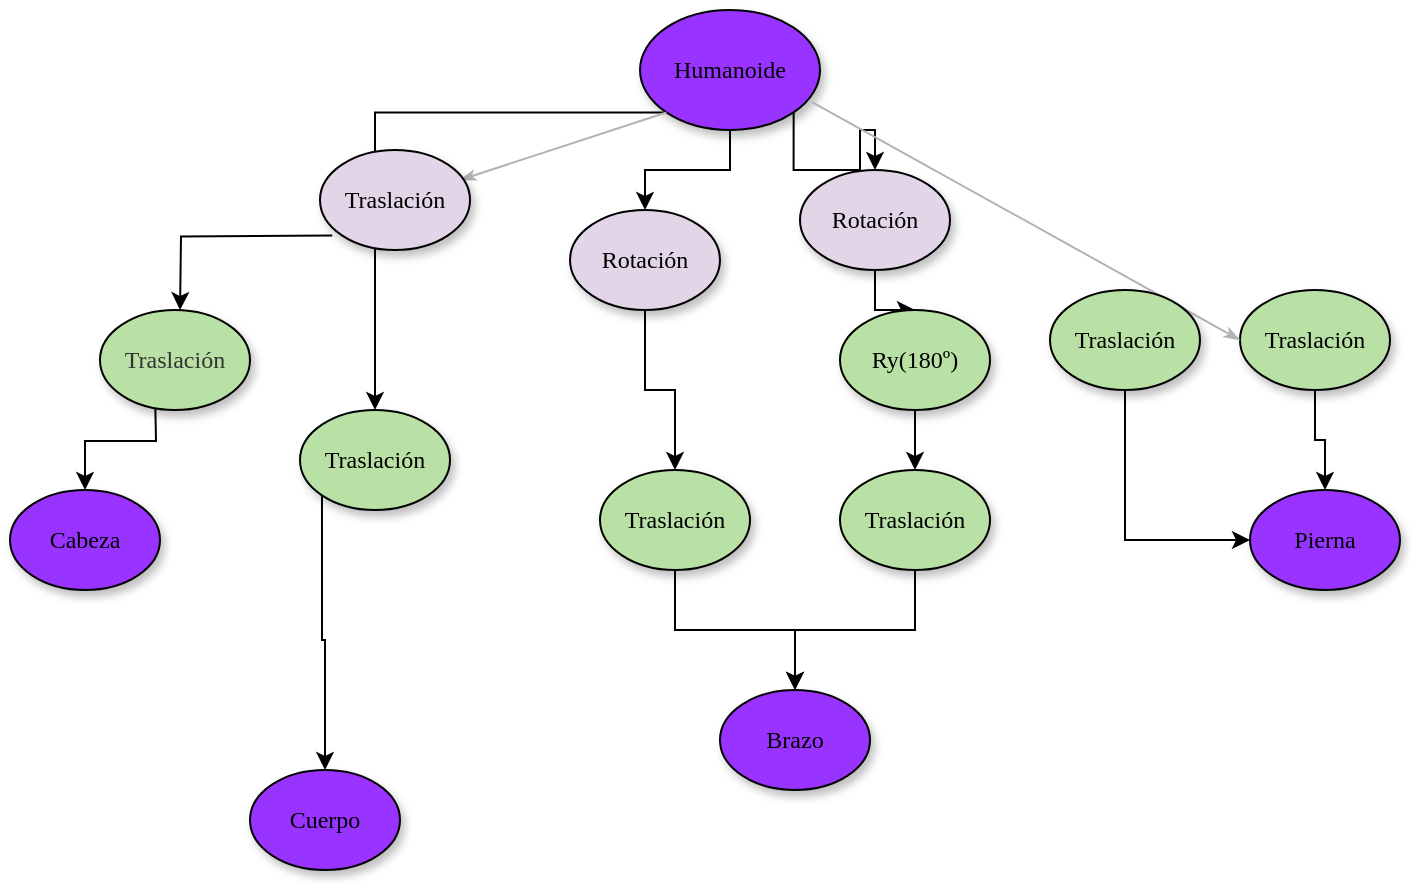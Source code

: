 <mxfile version="16.4.7" type="device"><diagram name="Page-1" id="42789a77-a242-8287-6e28-9cd8cfd52e62"><mxGraphModel dx="653" dy="910" grid="1" gridSize="10" guides="1" tooltips="1" connect="1" arrows="1" fold="1" page="1" pageScale="1" pageWidth="1100" pageHeight="850" background="none" math="0" shadow="0"><root><mxCell id="0"/><mxCell id="1" parent="0"/><mxCell id="H27Cqn597UifNFf6n4-k-18" style="edgeStyle=orthogonalEdgeStyle;rounded=0;orthogonalLoop=1;jettySize=auto;html=1;exitX=0;exitY=1;exitDx=0;exitDy=0;" parent="1" source="1ea317790d2ca983-1" target="H27Cqn597UifNFf6n4-k-7" edge="1"><mxGeometry relative="1" as="geometry"/></mxCell><mxCell id="Yk8KYeBzq82KlD3C796t-8" style="edgeStyle=orthogonalEdgeStyle;rounded=0;orthogonalLoop=1;jettySize=auto;html=1;exitX=0.5;exitY=1;exitDx=0;exitDy=0;" edge="1" parent="1" source="1ea317790d2ca983-1" target="Yk8KYeBzq82KlD3C796t-1"><mxGeometry relative="1" as="geometry"/></mxCell><mxCell id="Yk8KYeBzq82KlD3C796t-10" style="edgeStyle=orthogonalEdgeStyle;rounded=0;orthogonalLoop=1;jettySize=auto;html=1;exitX=1;exitY=1;exitDx=0;exitDy=0;" edge="1" parent="1" source="1ea317790d2ca983-1" target="Yk8KYeBzq82KlD3C796t-2"><mxGeometry relative="1" as="geometry"/></mxCell><mxCell id="1ea317790d2ca983-1" value="Humanoide" style="ellipse;whiteSpace=wrap;html=1;rounded=0;shadow=1;comic=0;labelBackgroundColor=none;strokeWidth=1;fontFamily=Verdana;fontSize=12;align=center;fillColor=#9933FF;" parent="1" vertex="1"><mxGeometry x="450" y="80" width="90" height="60" as="geometry"/></mxCell><mxCell id="1ea317790d2ca983-2" value="Brazo" style="ellipse;whiteSpace=wrap;html=1;rounded=0;shadow=1;comic=0;labelBackgroundColor=none;strokeWidth=1;fontFamily=Verdana;fontSize=12;align=center;fillColor=#9933FF;" parent="1" vertex="1"><mxGeometry x="490" y="420" width="75" height="50" as="geometry"/></mxCell><mxCell id="1ea317790d2ca983-3" value="&lt;div&gt;Pierna&lt;/div&gt;" style="ellipse;whiteSpace=wrap;html=1;rounded=0;shadow=1;comic=0;labelBackgroundColor=none;strokeWidth=1;fontFamily=Verdana;fontSize=12;align=center;fillColor=#9933FF;" parent="1" vertex="1"><mxGeometry x="755" y="320" width="75" height="50" as="geometry"/></mxCell><mxCell id="H27Cqn597UifNFf6n4-k-23" style="edgeStyle=orthogonalEdgeStyle;rounded=0;orthogonalLoop=1;jettySize=auto;html=1;exitX=0.5;exitY=1;exitDx=0;exitDy=0;" parent="1" source="1ea317790d2ca983-4" target="1ea317790d2ca983-3" edge="1"><mxGeometry relative="1" as="geometry"/></mxCell><mxCell id="1ea317790d2ca983-4" value="Traslación" style="ellipse;whiteSpace=wrap;html=1;rounded=0;shadow=1;comic=0;labelBackgroundColor=none;strokeWidth=1;fontFamily=Verdana;fontSize=12;align=center;fillColor=#B9E0A5;" parent="1" vertex="1"><mxGeometry x="750" y="220" width="75" height="50" as="geometry"/></mxCell><mxCell id="1ea317790d2ca983-9" value="Cabeza" style="ellipse;whiteSpace=wrap;html=1;rounded=0;shadow=1;comic=0;labelBackgroundColor=none;strokeWidth=1;fontFamily=Verdana;fontSize=12;align=center;fillColor=#9933FF;" parent="1" vertex="1"><mxGeometry x="135" y="320" width="75" height="50" as="geometry"/></mxCell><mxCell id="1ea317790d2ca983-10" value="Cuerpo" style="ellipse;whiteSpace=wrap;html=1;rounded=0;shadow=1;comic=0;labelBackgroundColor=none;strokeWidth=1;fontFamily=Verdana;fontSize=12;align=center;fillColor=#9933FF;" parent="1" vertex="1"><mxGeometry x="255" y="460" width="75" height="50" as="geometry"/></mxCell><mxCell id="H27Cqn597UifNFf6n4-k-1" style="edgeStyle=none;rounded=1;html=1;labelBackgroundColor=none;startArrow=none;startFill=0;startSize=5;endArrow=classicThin;endFill=1;endSize=5;jettySize=auto;orthogonalLoop=1;strokeColor=#B3B3B3;strokeWidth=1;fontFamily=Verdana;fontSize=12;exitX=0.956;exitY=0.767;exitDx=0;exitDy=0;exitPerimeter=0;entryX=0;entryY=0.5;entryDx=0;entryDy=0;" parent="1" source="1ea317790d2ca983-1" target="1ea317790d2ca983-4" edge="1"><mxGeometry relative="1" as="geometry"><mxPoint x="580" y="110" as="sourcePoint"/><mxPoint x="675.462" y="293.038" as="targetPoint"/></mxGeometry></mxCell><mxCell id="Yk8KYeBzq82KlD3C796t-14" style="edgeStyle=orthogonalEdgeStyle;rounded=0;orthogonalLoop=1;jettySize=auto;html=1;exitX=0.5;exitY=1;exitDx=0;exitDy=0;" edge="1" parent="1" source="H27Cqn597UifNFf6n4-k-2" target="1ea317790d2ca983-2"><mxGeometry relative="1" as="geometry"/></mxCell><mxCell id="H27Cqn597UifNFf6n4-k-2" value="Traslación" style="ellipse;whiteSpace=wrap;html=1;rounded=0;shadow=1;comic=0;labelBackgroundColor=none;strokeWidth=1;fontFamily=Verdana;fontSize=12;align=center;fillColor=#B9E0A5;" parent="1" vertex="1"><mxGeometry x="430" y="310" width="75" height="50" as="geometry"/></mxCell><mxCell id="H27Cqn597UifNFf6n4-k-22" style="edgeStyle=orthogonalEdgeStyle;rounded=0;orthogonalLoop=1;jettySize=auto;html=1;exitX=0.5;exitY=1;exitDx=0;exitDy=0;entryX=0;entryY=0.5;entryDx=0;entryDy=0;" parent="1" source="H27Cqn597UifNFf6n4-k-3" target="1ea317790d2ca983-3" edge="1"><mxGeometry relative="1" as="geometry"/></mxCell><mxCell id="H27Cqn597UifNFf6n4-k-3" value="Traslación" style="ellipse;whiteSpace=wrap;html=1;rounded=0;shadow=1;comic=0;labelBackgroundColor=none;strokeWidth=1;fontFamily=Verdana;fontSize=12;align=center;fillColor=#B9E0A5;" parent="1" vertex="1"><mxGeometry x="655" y="220" width="75" height="50" as="geometry"/></mxCell><mxCell id="Yk8KYeBzq82KlD3C796t-15" style="edgeStyle=orthogonalEdgeStyle;rounded=0;orthogonalLoop=1;jettySize=auto;html=1;exitX=0.5;exitY=1;exitDx=0;exitDy=0;" edge="1" parent="1" source="H27Cqn597UifNFf6n4-k-4" target="1ea317790d2ca983-2"><mxGeometry relative="1" as="geometry"/></mxCell><mxCell id="H27Cqn597UifNFf6n4-k-4" value="Traslación" style="ellipse;whiteSpace=wrap;html=1;rounded=0;shadow=1;comic=0;labelBackgroundColor=none;strokeWidth=1;fontFamily=Verdana;fontSize=12;align=center;fillColor=#B9E0A5;" parent="1" vertex="1"><mxGeometry x="550" y="310" width="75" height="50" as="geometry"/></mxCell><mxCell id="H27Cqn597UifNFf6n4-k-17" style="edgeStyle=orthogonalEdgeStyle;rounded=0;orthogonalLoop=1;jettySize=auto;html=1;exitX=0.5;exitY=1;exitDx=0;exitDy=0;" parent="1" target="1ea317790d2ca983-9" edge="1"><mxGeometry relative="1" as="geometry"><mxPoint x="207.5" y="270" as="sourcePoint"/></mxGeometry></mxCell><mxCell id="H27Cqn597UifNFf6n4-k-16" style="edgeStyle=orthogonalEdgeStyle;rounded=0;orthogonalLoop=1;jettySize=auto;html=1;exitX=0;exitY=1;exitDx=0;exitDy=0;entryX=0.667;entryY=0.2;entryDx=0;entryDy=0;entryPerimeter=0;" parent="1" edge="1"><mxGeometry relative="1" as="geometry"><mxPoint x="296.162" y="192.796" as="sourcePoint"/><mxPoint x="220.025" y="230" as="targetPoint"/></mxGeometry></mxCell><mxCell id="H27Cqn597UifNFf6n4-k-19" style="edgeStyle=orthogonalEdgeStyle;rounded=0;orthogonalLoop=1;jettySize=auto;html=1;exitX=0;exitY=1;exitDx=0;exitDy=0;" parent="1" source="H27Cqn597UifNFf6n4-k-7" target="1ea317790d2ca983-10" edge="1"><mxGeometry relative="1" as="geometry"/></mxCell><mxCell id="H27Cqn597UifNFf6n4-k-7" value="Traslación" style="ellipse;whiteSpace=wrap;html=1;rounded=0;shadow=1;comic=0;labelBackgroundColor=none;strokeWidth=1;fontFamily=Verdana;fontSize=12;align=center;fillColor=#B9E0A5;" parent="1" vertex="1"><mxGeometry x="280" y="280" width="75" height="50" as="geometry"/></mxCell><mxCell id="H27Cqn597UifNFf6n4-k-10" style="edgeStyle=none;rounded=1;html=1;labelBackgroundColor=none;startArrow=none;startFill=0;startSize=5;endArrow=classicThin;endFill=1;endSize=5;jettySize=auto;orthogonalLoop=1;strokeColor=#B3B3B3;strokeWidth=1;fontFamily=Verdana;fontSize=12;exitX=0;exitY=1;exitDx=0;exitDy=0;entryX=1;entryY=0.3;entryDx=0;entryDy=0;entryPerimeter=0;" parent="1" source="1ea317790d2ca983-1" edge="1"><mxGeometry relative="1" as="geometry"><mxPoint x="340" y="80" as="sourcePoint"/><mxPoint x="360" y="165" as="targetPoint"/></mxGeometry></mxCell><mxCell id="Yk8KYeBzq82KlD3C796t-9" style="edgeStyle=orthogonalEdgeStyle;rounded=0;orthogonalLoop=1;jettySize=auto;html=1;exitX=0.5;exitY=1;exitDx=0;exitDy=0;" edge="1" parent="1" source="Yk8KYeBzq82KlD3C796t-1" target="H27Cqn597UifNFf6n4-k-2"><mxGeometry relative="1" as="geometry"/></mxCell><mxCell id="Yk8KYeBzq82KlD3C796t-1" value="Rotación" style="ellipse;whiteSpace=wrap;html=1;rounded=0;shadow=1;comic=0;labelBackgroundColor=none;strokeWidth=1;fontFamily=Verdana;fontSize=12;align=center;fillColor=#E1D5E7;" vertex="1" parent="1"><mxGeometry x="415" y="180" width="75" height="50" as="geometry"/></mxCell><mxCell id="Yk8KYeBzq82KlD3C796t-11" style="edgeStyle=orthogonalEdgeStyle;rounded=0;orthogonalLoop=1;jettySize=auto;html=1;exitX=0.5;exitY=1;exitDx=0;exitDy=0;" edge="1" parent="1" source="Yk8KYeBzq82KlD3C796t-2" target="Yk8KYeBzq82KlD3C796t-3"><mxGeometry relative="1" as="geometry"/></mxCell><mxCell id="Yk8KYeBzq82KlD3C796t-2" value="Rotación" style="ellipse;whiteSpace=wrap;html=1;rounded=0;shadow=1;comic=0;labelBackgroundColor=none;strokeWidth=1;fontFamily=Verdana;fontSize=12;align=center;fillColor=#E1D5E7;" vertex="1" parent="1"><mxGeometry x="530" y="160" width="75" height="50" as="geometry"/></mxCell><mxCell id="Yk8KYeBzq82KlD3C796t-13" style="edgeStyle=orthogonalEdgeStyle;rounded=0;orthogonalLoop=1;jettySize=auto;html=1;exitX=0.5;exitY=1;exitDx=0;exitDy=0;" edge="1" parent="1" source="Yk8KYeBzq82KlD3C796t-3" target="H27Cqn597UifNFf6n4-k-4"><mxGeometry relative="1" as="geometry"/></mxCell><mxCell id="Yk8KYeBzq82KlD3C796t-3" value="Ry(180º)" style="ellipse;whiteSpace=wrap;html=1;rounded=0;shadow=1;comic=0;labelBackgroundColor=none;strokeWidth=1;fontFamily=Verdana;fontSize=12;align=center;fillColor=#B9E0A5;strokeColor=#000000;" vertex="1" parent="1"><mxGeometry x="550" y="230" width="75" height="50" as="geometry"/></mxCell><mxCell id="Yk8KYeBzq82KlD3C796t-4" value="Traslación" style="ellipse;whiteSpace=wrap;html=1;rounded=0;shadow=1;comic=0;labelBackgroundColor=none;strokeWidth=1;fontFamily=Verdana;fontSize=12;align=center;fillColor=#e1d5e7;strokeColor=#000000;" vertex="1" parent="1"><mxGeometry x="290" y="150" width="75" height="50" as="geometry"/></mxCell><mxCell id="Yk8KYeBzq82KlD3C796t-5" value="Traslación" style="ellipse;whiteSpace=wrap;html=1;rounded=0;shadow=1;comic=0;labelBackgroundColor=none;strokeWidth=1;fontFamily=Verdana;fontSize=12;align=center;fillColor=#B9E0A5;strokeColor=#000000;fontColor=#333333;" vertex="1" parent="1"><mxGeometry x="180" y="230" width="75" height="50" as="geometry"/></mxCell></root></mxGraphModel></diagram></mxfile>